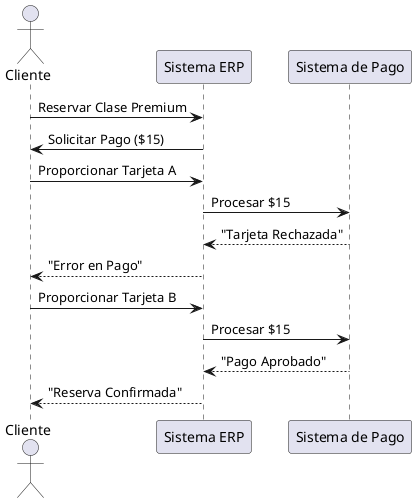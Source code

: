 @startuml Escenario5_PagoFallido
actor Cliente
participant "Sistema ERP" as ERP
participant "Sistema de Pago" as Pago

Cliente -> ERP: Reservar Clase Premium
ERP -> Cliente: Solicitar Pago ($15)
Cliente -> ERP: Proporcionar Tarjeta A
ERP -> Pago: Procesar $15
Pago --> ERP: "Tarjeta Rechazada"
ERP --> Cliente: "Error en Pago"
Cliente -> ERP: Proporcionar Tarjeta B
ERP -> Pago: Procesar $15
Pago --> ERP: "Pago Aprobado"
ERP --> Cliente: "Reserva Confirmada"
@enduml